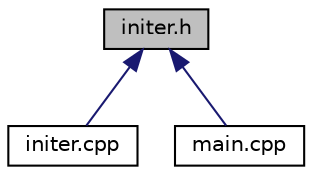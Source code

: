 digraph "initer.h"
{
  edge [fontname="Helvetica",fontsize="10",labelfontname="Helvetica",labelfontsize="10"];
  node [fontname="Helvetica",fontsize="10",shape=record];
  Node34 [label="initer.h",height=0.2,width=0.4,color="black", fillcolor="grey75", style="filled", fontcolor="black"];
  Node34 -> Node35 [dir="back",color="midnightblue",fontsize="10",style="solid"];
  Node35 [label="initer.cpp",height=0.2,width=0.4,color="black", fillcolor="white", style="filled",URL="$initer_8cpp.html"];
  Node34 -> Node36 [dir="back",color="midnightblue",fontsize="10",style="solid"];
  Node36 [label="main.cpp",height=0.2,width=0.4,color="black", fillcolor="white", style="filled",URL="$main_8cpp.html"];
}
